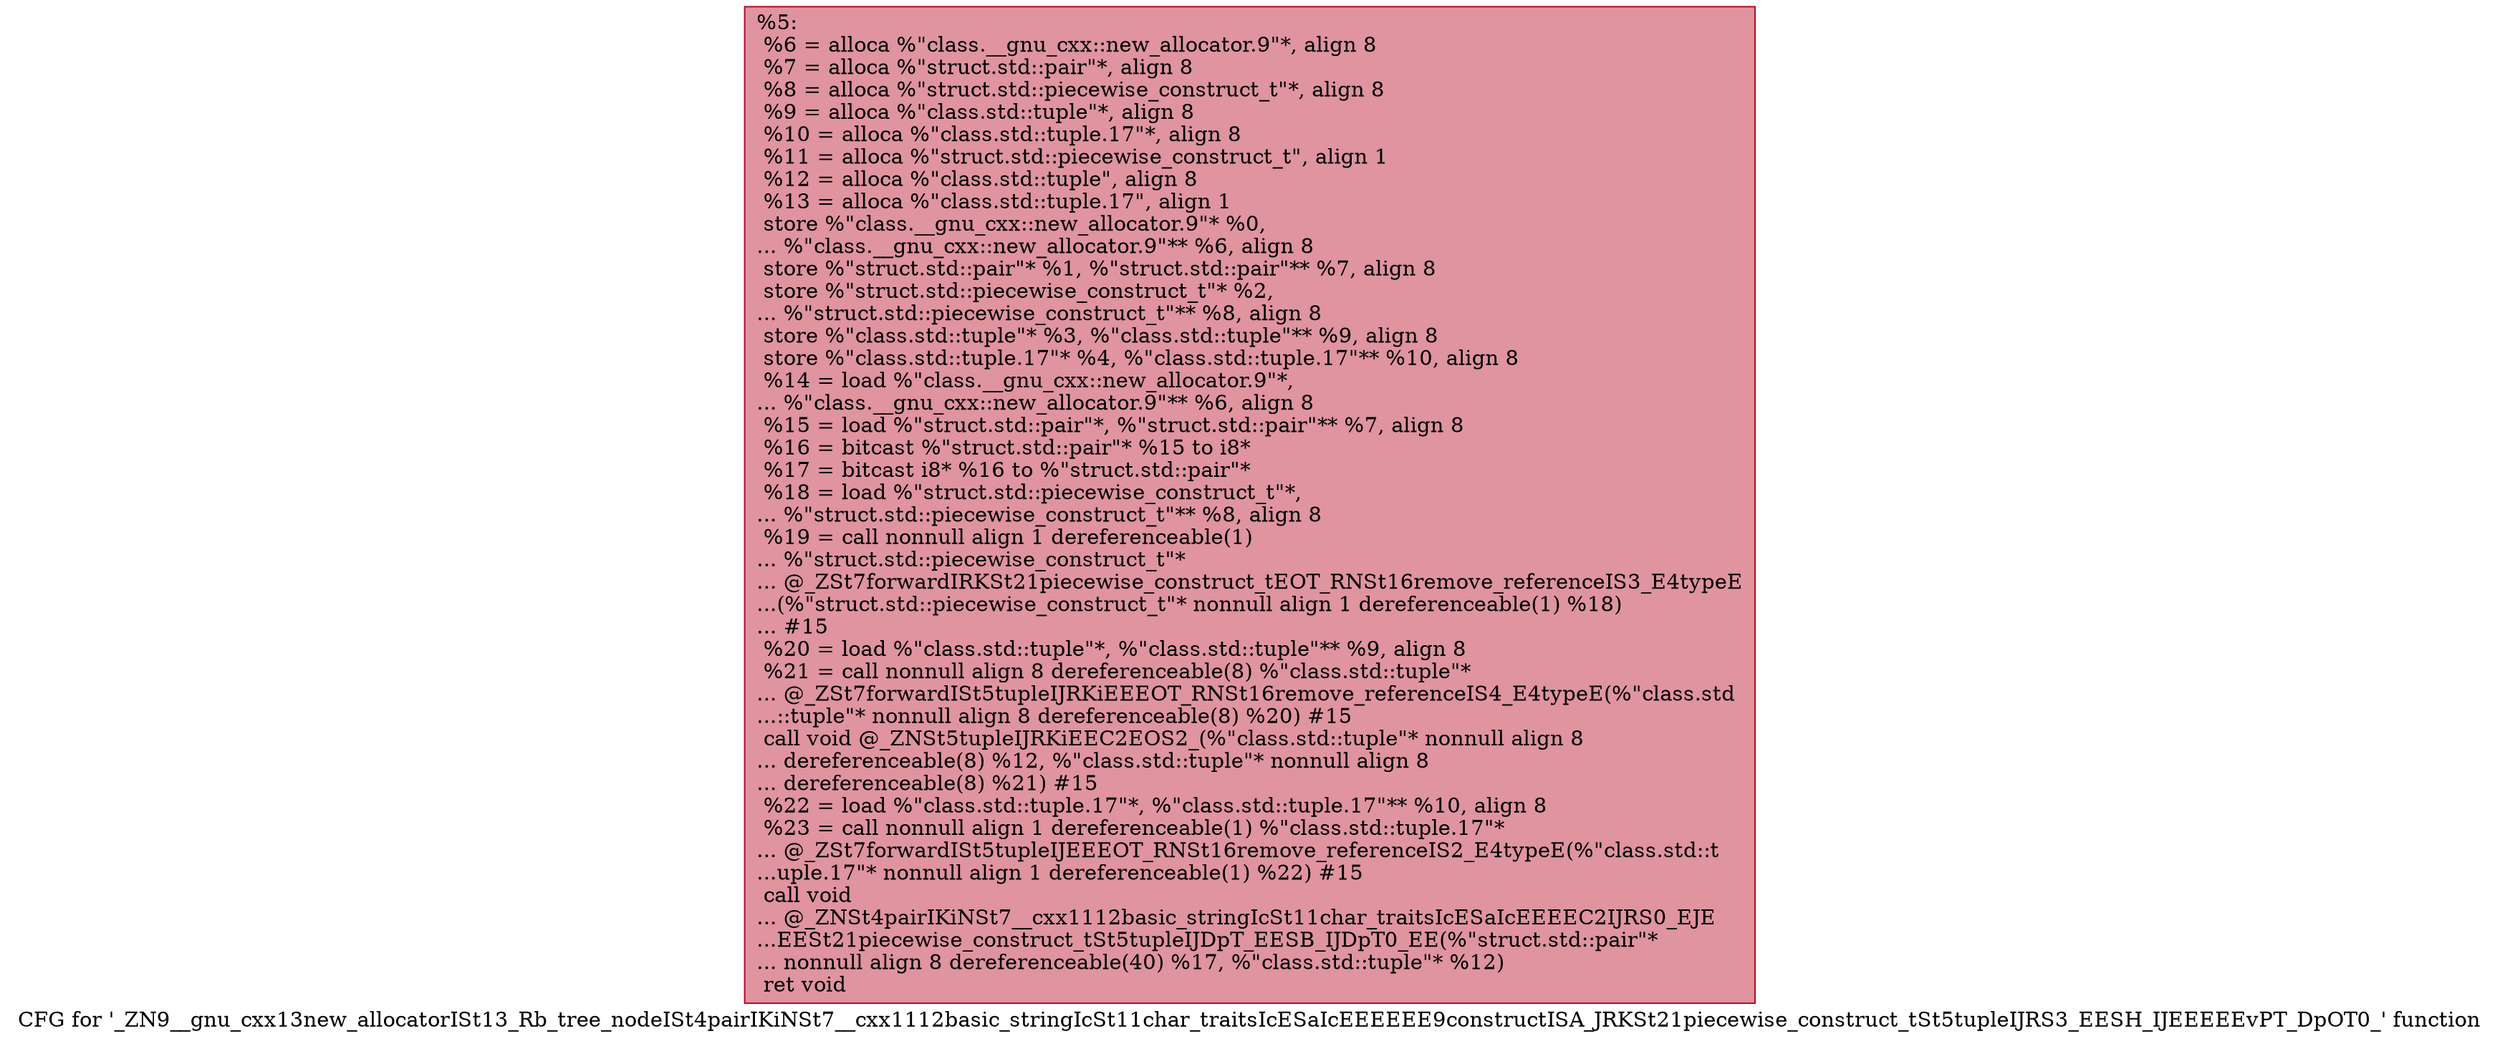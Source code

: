 digraph "CFG for '_ZN9__gnu_cxx13new_allocatorISt13_Rb_tree_nodeISt4pairIKiNSt7__cxx1112basic_stringIcSt11char_traitsIcESaIcEEEEEE9constructISA_JRKSt21piecewise_construct_tSt5tupleIJRS3_EESH_IJEEEEEvPT_DpOT0_' function" {
	label="CFG for '_ZN9__gnu_cxx13new_allocatorISt13_Rb_tree_nodeISt4pairIKiNSt7__cxx1112basic_stringIcSt11char_traitsIcESaIcEEEEEE9constructISA_JRKSt21piecewise_construct_tSt5tupleIJRS3_EESH_IJEEEEEvPT_DpOT0_' function";

	Node0x561d2dfbf9f0 [shape=record,color="#b70d28ff", style=filled, fillcolor="#b70d2870",label="{%5:\l  %6 = alloca %\"class.__gnu_cxx::new_allocator.9\"*, align 8\l  %7 = alloca %\"struct.std::pair\"*, align 8\l  %8 = alloca %\"struct.std::piecewise_construct_t\"*, align 8\l  %9 = alloca %\"class.std::tuple\"*, align 8\l  %10 = alloca %\"class.std::tuple.17\"*, align 8\l  %11 = alloca %\"struct.std::piecewise_construct_t\", align 1\l  %12 = alloca %\"class.std::tuple\", align 8\l  %13 = alloca %\"class.std::tuple.17\", align 1\l  store %\"class.__gnu_cxx::new_allocator.9\"* %0,\l... %\"class.__gnu_cxx::new_allocator.9\"** %6, align 8\l  store %\"struct.std::pair\"* %1, %\"struct.std::pair\"** %7, align 8\l  store %\"struct.std::piecewise_construct_t\"* %2,\l... %\"struct.std::piecewise_construct_t\"** %8, align 8\l  store %\"class.std::tuple\"* %3, %\"class.std::tuple\"** %9, align 8\l  store %\"class.std::tuple.17\"* %4, %\"class.std::tuple.17\"** %10, align 8\l  %14 = load %\"class.__gnu_cxx::new_allocator.9\"*,\l... %\"class.__gnu_cxx::new_allocator.9\"** %6, align 8\l  %15 = load %\"struct.std::pair\"*, %\"struct.std::pair\"** %7, align 8\l  %16 = bitcast %\"struct.std::pair\"* %15 to i8*\l  %17 = bitcast i8* %16 to %\"struct.std::pair\"*\l  %18 = load %\"struct.std::piecewise_construct_t\"*,\l... %\"struct.std::piecewise_construct_t\"** %8, align 8\l  %19 = call nonnull align 1 dereferenceable(1)\l... %\"struct.std::piecewise_construct_t\"*\l... @_ZSt7forwardIRKSt21piecewise_construct_tEOT_RNSt16remove_referenceIS3_E4typeE\l...(%\"struct.std::piecewise_construct_t\"* nonnull align 1 dereferenceable(1) %18)\l... #15\l  %20 = load %\"class.std::tuple\"*, %\"class.std::tuple\"** %9, align 8\l  %21 = call nonnull align 8 dereferenceable(8) %\"class.std::tuple\"*\l... @_ZSt7forwardISt5tupleIJRKiEEEOT_RNSt16remove_referenceIS4_E4typeE(%\"class.std\l...::tuple\"* nonnull align 8 dereferenceable(8) %20) #15\l  call void @_ZNSt5tupleIJRKiEEC2EOS2_(%\"class.std::tuple\"* nonnull align 8\l... dereferenceable(8) %12, %\"class.std::tuple\"* nonnull align 8\l... dereferenceable(8) %21) #15\l  %22 = load %\"class.std::tuple.17\"*, %\"class.std::tuple.17\"** %10, align 8\l  %23 = call nonnull align 1 dereferenceable(1) %\"class.std::tuple.17\"*\l... @_ZSt7forwardISt5tupleIJEEEOT_RNSt16remove_referenceIS2_E4typeE(%\"class.std::t\l...uple.17\"* nonnull align 1 dereferenceable(1) %22) #15\l  call void\l... @_ZNSt4pairIKiNSt7__cxx1112basic_stringIcSt11char_traitsIcESaIcEEEEC2IJRS0_EJE\l...EESt21piecewise_construct_tSt5tupleIJDpT_EESB_IJDpT0_EE(%\"struct.std::pair\"*\l... nonnull align 8 dereferenceable(40) %17, %\"class.std::tuple\"* %12)\l  ret void\l}"];
}
